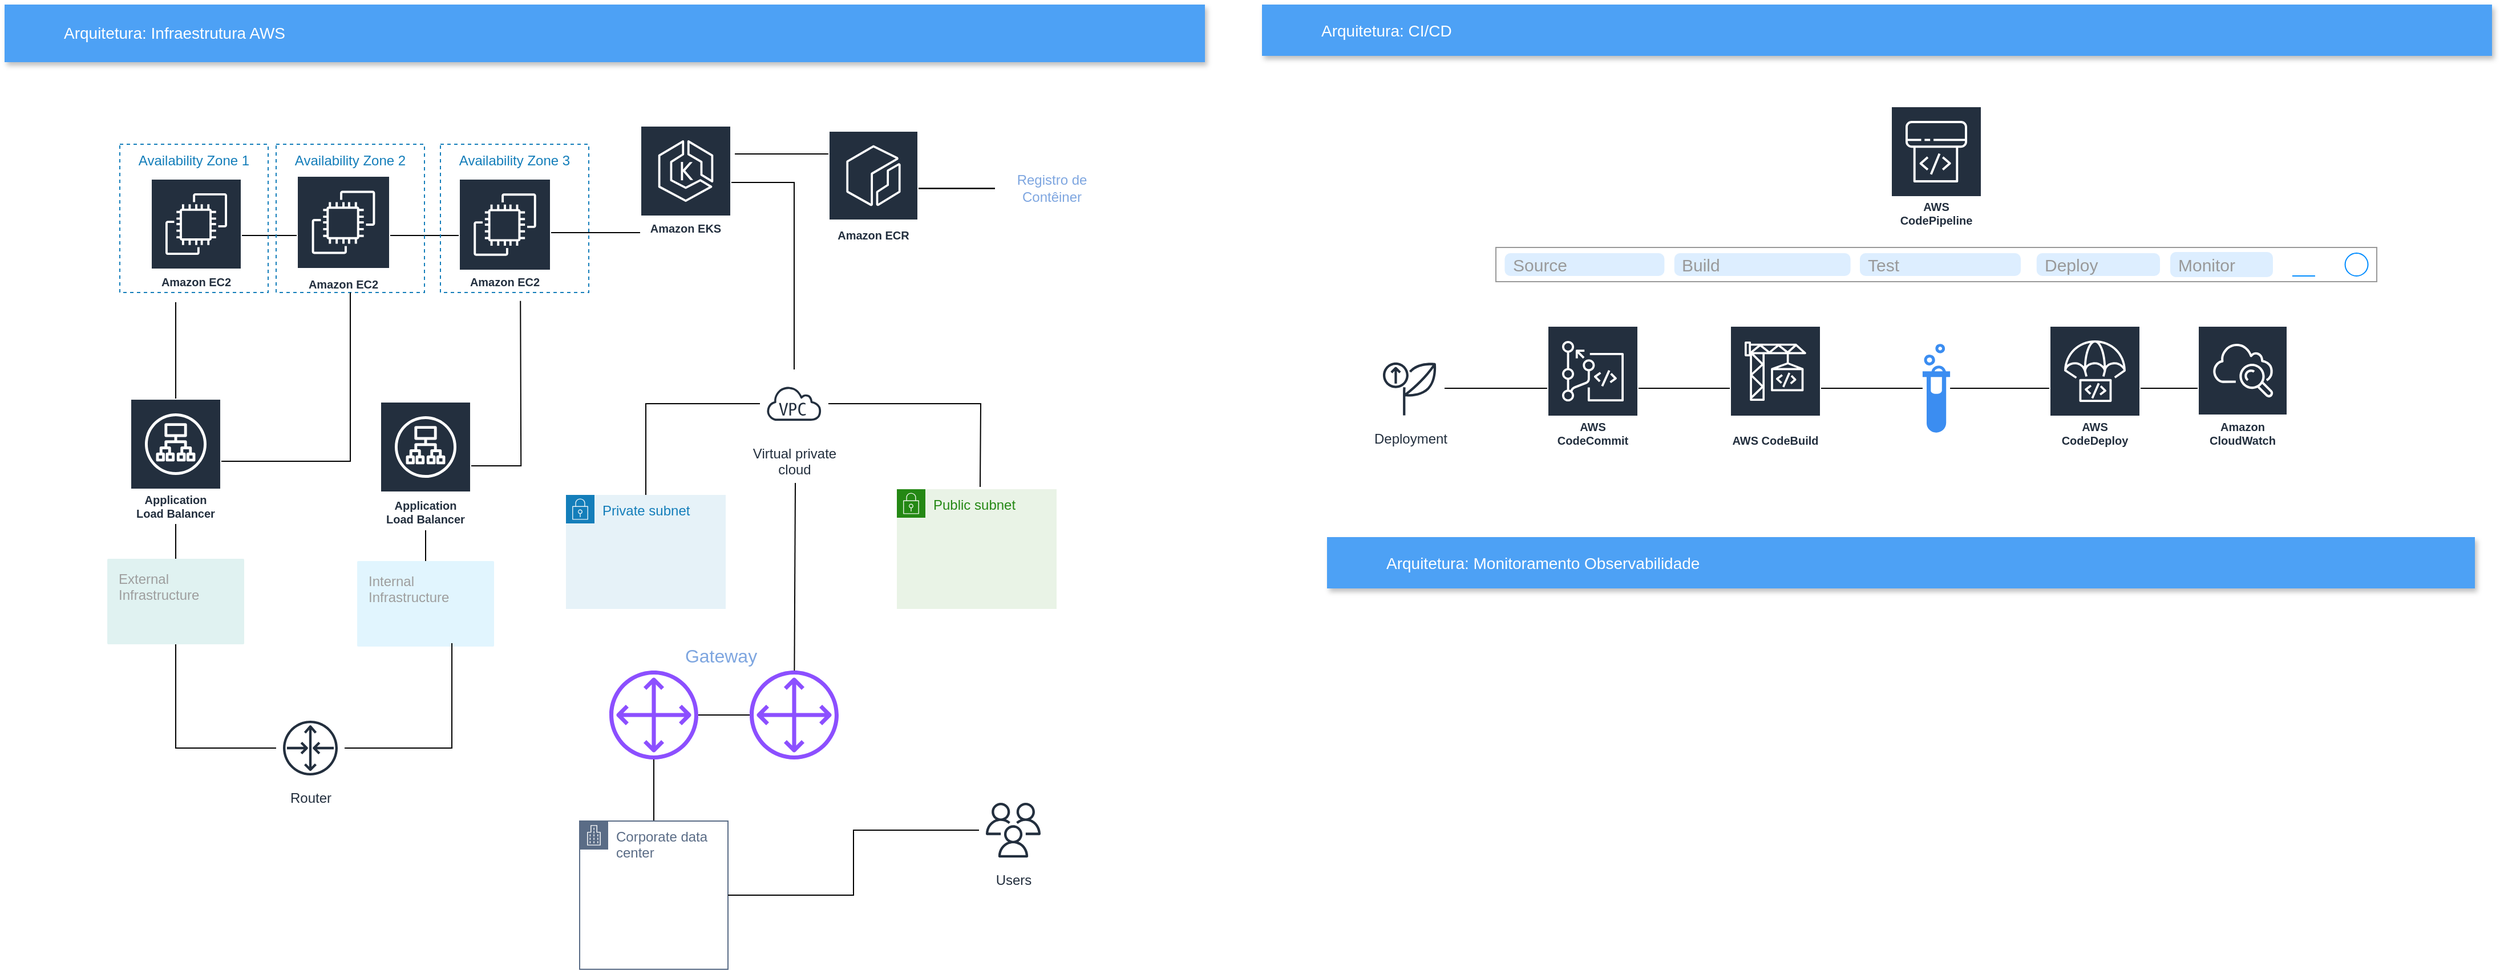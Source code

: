 <mxfile version="21.8.0" type="github">
  <diagram name="Página-1" id="-G6HyV3yGPQi0sT3C72R">
    <mxGraphModel dx="2646" dy="1498" grid="0" gridSize="10" guides="1" tooltips="1" connect="1" arrows="1" fold="1" page="0" pageScale="1" pageWidth="827" pageHeight="1169" math="0" shadow="0">
      <root>
        <mxCell id="0" />
        <mxCell id="1" parent="0" />
        <mxCell id="4Z-XGVY02SAJlw-tBftJ-7" style="edgeStyle=orthogonalEdgeStyle;rounded=0;orthogonalLoop=1;jettySize=auto;html=1;endArrow=none;endFill=0;" parent="1" source="4Z-XGVY02SAJlw-tBftJ-1" target="4Z-XGVY02SAJlw-tBftJ-3" edge="1">
          <mxGeometry relative="1" as="geometry" />
        </mxCell>
        <mxCell id="4Z-XGVY02SAJlw-tBftJ-15" value="" style="edgeStyle=orthogonalEdgeStyle;rounded=0;orthogonalLoop=1;jettySize=auto;html=1;endArrow=none;endFill=0;" parent="1" source="4Z-XGVY02SAJlw-tBftJ-1" target="4Z-XGVY02SAJlw-tBftJ-14" edge="1">
          <mxGeometry relative="1" as="geometry">
            <Array as="points">
              <mxPoint x="322" y="160" />
              <mxPoint x="322" y="160" />
            </Array>
          </mxGeometry>
        </mxCell>
        <mxCell id="4Z-XGVY02SAJlw-tBftJ-1" value="Amazon EKS" style="sketch=0;outlineConnect=0;fontColor=#232F3E;gradientColor=none;strokeColor=#ffffff;fillColor=#232F3E;dashed=0;verticalLabelPosition=middle;verticalAlign=bottom;align=center;html=1;whiteSpace=wrap;fontSize=10;fontStyle=1;spacing=3;shape=mxgraph.aws4.productIcon;prIcon=mxgraph.aws4.eks;" parent="1" vertex="1">
          <mxGeometry x="335" y="66" width="80" height="100" as="geometry" />
        </mxCell>
        <mxCell id="SAvvAA5knsFASgpTJ-KK-14" style="edgeStyle=none;curved=1;rounded=0;orthogonalLoop=1;jettySize=auto;html=1;fontSize=12;startSize=8;endSize=8;endArrow=none;endFill=0;" parent="1" edge="1">
          <mxGeometry relative="1" as="geometry">
            <mxPoint x="418" y="91" as="targetPoint" />
            <mxPoint x="508" y="91" as="sourcePoint" />
          </mxGeometry>
        </mxCell>
        <mxCell id="4Z-XGVY02SAJlw-tBftJ-2" value="Amazon ECR" style="sketch=0;outlineConnect=0;fontColor=#232F3E;gradientColor=none;strokeColor=#ffffff;fillColor=#232F3E;dashed=0;verticalLabelPosition=middle;verticalAlign=bottom;align=center;html=1;whiteSpace=wrap;fontSize=10;fontStyle=1;spacing=3;shape=mxgraph.aws4.productIcon;prIcon=mxgraph.aws4.ecr;" parent="1" vertex="1">
          <mxGeometry x="500" y="70.5" width="79" height="101.5" as="geometry" />
        </mxCell>
        <mxCell id="4Z-XGVY02SAJlw-tBftJ-9" style="edgeStyle=orthogonalEdgeStyle;rounded=0;orthogonalLoop=1;jettySize=auto;html=1;entryX=0.5;entryY=0;entryDx=0;entryDy=0;endArrow=none;endFill=0;" parent="1" source="4Z-XGVY02SAJlw-tBftJ-3" target="4Z-XGVY02SAJlw-tBftJ-5" edge="1">
          <mxGeometry relative="1" as="geometry" />
        </mxCell>
        <mxCell id="4Z-XGVY02SAJlw-tBftJ-10" style="edgeStyle=orthogonalEdgeStyle;rounded=0;orthogonalLoop=1;jettySize=auto;html=1;endArrow=none;endFill=0;" parent="1" source="4Z-XGVY02SAJlw-tBftJ-3" edge="1">
          <mxGeometry relative="1" as="geometry">
            <mxPoint x="633" y="383" as="targetPoint" />
          </mxGeometry>
        </mxCell>
        <mxCell id="4Z-XGVY02SAJlw-tBftJ-3" value="Virtual private&#xa;cloud" style="sketch=0;outlineConnect=0;fontColor=#232F3E;gradientColor=none;strokeColor=#232F3E;fillColor=#ffffff;dashed=0;verticalLabelPosition=bottom;verticalAlign=top;align=center;html=1;fontSize=12;fontStyle=0;aspect=fixed;shape=mxgraph.aws4.resourceIcon;resIcon=mxgraph.aws4.virtual_private_cloud;" parent="1" vertex="1">
          <mxGeometry x="440" y="280" width="60" height="60" as="geometry" />
        </mxCell>
        <mxCell id="4Z-XGVY02SAJlw-tBftJ-5" value="Private subnet" style="points=[[0,0],[0.25,0],[0.5,0],[0.75,0],[1,0],[1,0.25],[1,0.5],[1,0.75],[1,1],[0.75,1],[0.5,1],[0.25,1],[0,1],[0,0.75],[0,0.5],[0,0.25]];outlineConnect=0;gradientColor=none;html=1;whiteSpace=wrap;fontSize=12;fontStyle=0;container=1;pointerEvents=0;collapsible=0;recursiveResize=0;shape=mxgraph.aws4.group;grIcon=mxgraph.aws4.group_security_group;grStroke=0;strokeColor=#147EBA;fillColor=#E6F2F8;verticalAlign=top;align=left;spacingLeft=30;fontColor=#147EBA;dashed=0;" parent="1" vertex="1">
          <mxGeometry x="270" y="390" width="140" height="100" as="geometry" />
        </mxCell>
        <mxCell id="4Z-XGVY02SAJlw-tBftJ-6" value="Public subnet" style="points=[[0,0],[0.25,0],[0.5,0],[0.75,0],[1,0],[1,0.25],[1,0.5],[1,0.75],[1,1],[0.75,1],[0.5,1],[0.25,1],[0,1],[0,0.75],[0,0.5],[0,0.25]];outlineConnect=0;gradientColor=none;html=1;whiteSpace=wrap;fontSize=12;fontStyle=0;container=1;pointerEvents=0;collapsible=0;recursiveResize=0;shape=mxgraph.aws4.group;grIcon=mxgraph.aws4.group_security_group;grStroke=0;strokeColor=#248814;fillColor=#E9F3E6;verticalAlign=top;align=left;spacingLeft=30;fontColor=#248814;dashed=0;" parent="1" vertex="1">
          <mxGeometry x="560" y="385" width="140" height="105" as="geometry" />
        </mxCell>
        <mxCell id="4Z-XGVY02SAJlw-tBftJ-13" value="Amazon EC2" style="sketch=0;outlineConnect=0;fontColor=#232F3E;gradientColor=none;strokeColor=#ffffff;fillColor=#232F3E;dashed=0;verticalLabelPosition=middle;verticalAlign=bottom;align=center;html=1;whiteSpace=wrap;fontSize=10;fontStyle=1;spacing=3;shape=mxgraph.aws4.productIcon;prIcon=mxgraph.aws4.ec2;" parent="1" vertex="1">
          <mxGeometry x="34" y="110" width="82" height="105" as="geometry" />
        </mxCell>
        <mxCell id="4Z-XGVY02SAJlw-tBftJ-16" value="" style="edgeStyle=orthogonalEdgeStyle;rounded=0;orthogonalLoop=1;jettySize=auto;html=1;endArrow=none;endFill=0;" parent="1" source="4Z-XGVY02SAJlw-tBftJ-14" target="4Z-XGVY02SAJlw-tBftJ-13" edge="1">
          <mxGeometry relative="1" as="geometry" />
        </mxCell>
        <mxCell id="4Z-XGVY02SAJlw-tBftJ-14" value="Amazon EC2" style="sketch=0;outlineConnect=0;fontColor=#232F3E;gradientColor=none;strokeColor=#ffffff;fillColor=#232F3E;dashed=0;verticalLabelPosition=middle;verticalAlign=bottom;align=center;html=1;whiteSpace=wrap;fontSize=10;fontStyle=1;spacing=3;shape=mxgraph.aws4.productIcon;prIcon=mxgraph.aws4.ec2;" parent="1" vertex="1">
          <mxGeometry x="176" y="112.5" width="81" height="100" as="geometry" />
        </mxCell>
        <mxCell id="4Z-XGVY02SAJlw-tBftJ-19" value="" style="edgeStyle=orthogonalEdgeStyle;rounded=0;orthogonalLoop=1;jettySize=auto;html=1;endArrow=none;endFill=0;" parent="1" source="4Z-XGVY02SAJlw-tBftJ-18" target="4Z-XGVY02SAJlw-tBftJ-13" edge="1">
          <mxGeometry relative="1" as="geometry" />
        </mxCell>
        <mxCell id="4Z-XGVY02SAJlw-tBftJ-18" value="Amazon EC2" style="sketch=0;outlineConnect=0;fontColor=#232F3E;gradientColor=none;strokeColor=#ffffff;fillColor=#232F3E;dashed=0;verticalLabelPosition=middle;verticalAlign=bottom;align=center;html=1;whiteSpace=wrap;fontSize=10;fontStyle=1;spacing=3;shape=mxgraph.aws4.productIcon;prIcon=mxgraph.aws4.ec2;" parent="1" vertex="1">
          <mxGeometry x="-94" y="112.5" width="80" height="100" as="geometry" />
        </mxCell>
        <mxCell id="4Z-XGVY02SAJlw-tBftJ-20" value="Availability Zone 1" style="fillColor=none;strokeColor=#147EBA;dashed=1;verticalAlign=top;fontStyle=0;fontColor=#147EBA;whiteSpace=wrap;html=1;" parent="1" vertex="1">
          <mxGeometry x="-121" y="82.5" width="130" height="130" as="geometry" />
        </mxCell>
        <mxCell id="4Z-XGVY02SAJlw-tBftJ-21" value="Availability Zone 2" style="fillColor=none;strokeColor=#147EBA;dashed=1;verticalAlign=top;fontStyle=0;fontColor=#147EBA;whiteSpace=wrap;html=1;" parent="1" vertex="1">
          <mxGeometry x="16" y="82.5" width="130" height="130" as="geometry" />
        </mxCell>
        <mxCell id="4Z-XGVY02SAJlw-tBftJ-22" value="Availability Zone 3" style="fillColor=none;strokeColor=#147EBA;dashed=1;verticalAlign=top;fontStyle=0;fontColor=#147EBA;whiteSpace=wrap;html=1;" parent="1" vertex="1">
          <mxGeometry x="160" y="82.5" width="130" height="130" as="geometry" />
        </mxCell>
        <mxCell id="4Z-XGVY02SAJlw-tBftJ-23" value="&lt;font style=&quot;vertical-align: inherit;&quot;&gt;&lt;font style=&quot;vertical-align: inherit;&quot;&gt;&lt;font style=&quot;vertical-align: inherit;&quot;&gt;&lt;font style=&quot;vertical-align: inherit;&quot;&gt;Arquitetura: Infraestrutura AWS&lt;/font&gt;&lt;/font&gt;&lt;/font&gt;&lt;/font&gt;" style="fillColor=#4DA1F5;strokeColor=none;shadow=1;gradientColor=none;fontSize=14;align=left;spacingLeft=50;fontColor=#ffffff;whiteSpace=wrap;html=1;" parent="1" vertex="1">
          <mxGeometry x="-222" y="-40" width="1052" height="50.5" as="geometry" />
        </mxCell>
        <mxCell id="4Z-XGVY02SAJlw-tBftJ-27" style="edgeStyle=orthogonalEdgeStyle;rounded=0;orthogonalLoop=1;jettySize=auto;html=1;endArrow=none;endFill=0;" parent="1" source="4Z-XGVY02SAJlw-tBftJ-24" edge="1">
          <mxGeometry relative="1" as="geometry">
            <mxPoint x="230.115" y="219.903" as="targetPoint" />
          </mxGeometry>
        </mxCell>
        <mxCell id="4Z-XGVY02SAJlw-tBftJ-24" value="Application Load Balancer" style="sketch=0;outlineConnect=0;fontColor=#232F3E;gradientColor=none;strokeColor=#ffffff;fillColor=#232F3E;dashed=0;verticalLabelPosition=middle;verticalAlign=bottom;align=center;html=1;whiteSpace=wrap;fontSize=10;fontStyle=1;spacing=3;shape=mxgraph.aws4.productIcon;prIcon=mxgraph.aws4.application_load_balancer;" parent="1" vertex="1">
          <mxGeometry x="107" y="308" width="80" height="113" as="geometry" />
        </mxCell>
        <mxCell id="4Z-XGVY02SAJlw-tBftJ-30" style="edgeStyle=orthogonalEdgeStyle;rounded=0;orthogonalLoop=1;jettySize=auto;html=1;endArrow=none;endFill=0;" parent="1" source="4Z-XGVY02SAJlw-tBftJ-29" edge="1">
          <mxGeometry relative="1" as="geometry">
            <mxPoint x="-72" y="221.014" as="targetPoint" />
          </mxGeometry>
        </mxCell>
        <mxCell id="4Z-XGVY02SAJlw-tBftJ-32" value="" style="edgeStyle=orthogonalEdgeStyle;rounded=0;orthogonalLoop=1;jettySize=auto;html=1;endArrow=none;endFill=0;" parent="1" source="4Z-XGVY02SAJlw-tBftJ-29" target="4Z-XGVY02SAJlw-tBftJ-31" edge="1">
          <mxGeometry relative="1" as="geometry" />
        </mxCell>
        <mxCell id="4Z-XGVY02SAJlw-tBftJ-35" style="edgeStyle=orthogonalEdgeStyle;rounded=0;orthogonalLoop=1;jettySize=auto;html=1;endArrow=none;endFill=0;" parent="1" source="4Z-XGVY02SAJlw-tBftJ-29" target="4Z-XGVY02SAJlw-tBftJ-21" edge="1">
          <mxGeometry relative="1" as="geometry" />
        </mxCell>
        <mxCell id="4Z-XGVY02SAJlw-tBftJ-29" value="Application Load Balancer" style="sketch=0;outlineConnect=0;fontColor=#232F3E;gradientColor=none;strokeColor=#ffffff;fillColor=#232F3E;dashed=0;verticalLabelPosition=middle;verticalAlign=bottom;align=center;html=1;whiteSpace=wrap;fontSize=10;fontStyle=1;spacing=3;shape=mxgraph.aws4.productIcon;prIcon=mxgraph.aws4.application_load_balancer;" parent="1" vertex="1">
          <mxGeometry x="-112" y="305.5" width="80" height="110" as="geometry" />
        </mxCell>
        <mxCell id="4Z-XGVY02SAJlw-tBftJ-31" value="External&lt;br&gt;Infrastructure&lt;br&gt;" style="sketch=0;points=[[0,0,0],[0.25,0,0],[0.5,0,0],[0.75,0,0],[1,0,0],[1,0.25,0],[1,0.5,0],[1,0.75,0],[1,1,0],[0.75,1,0],[0.5,1,0],[0.25,1,0],[0,1,0],[0,0.75,0],[0,0.5,0],[0,0.25,0]];rounded=1;absoluteArcSize=1;arcSize=2;html=1;strokeColor=none;gradientColor=none;shadow=0;dashed=0;fontSize=12;fontColor=#9E9E9E;align=left;verticalAlign=top;spacing=10;spacingTop=-4;whiteSpace=wrap;fillColor=#E0F2F1;" parent="1" vertex="1">
          <mxGeometry x="-132" y="446" width="120" height="75" as="geometry" />
        </mxCell>
        <mxCell id="4Z-XGVY02SAJlw-tBftJ-34" value="" style="edgeStyle=orthogonalEdgeStyle;rounded=0;orthogonalLoop=1;jettySize=auto;html=1;endArrow=none;endFill=0;" parent="1" source="4Z-XGVY02SAJlw-tBftJ-33" target="4Z-XGVY02SAJlw-tBftJ-24" edge="1">
          <mxGeometry relative="1" as="geometry" />
        </mxCell>
        <mxCell id="4Z-XGVY02SAJlw-tBftJ-33" value="Internal&lt;br&gt;Infrastructure&lt;br&gt;" style="sketch=0;points=[[0,0,0],[0.25,0,0],[0.5,0,0],[0.75,0,0],[1,0,0],[1,0.25,0],[1,0.5,0],[1,0.75,0],[1,1,0],[0.75,1,0],[0.5,1,0],[0.25,1,0],[0,1,0],[0,0.75,0],[0,0.5,0],[0,0.25,0]];rounded=1;absoluteArcSize=1;arcSize=2;html=1;strokeColor=none;gradientColor=none;shadow=0;dashed=0;fontSize=12;fontColor=#9E9E9E;align=left;verticalAlign=top;spacing=10;spacingTop=-4;whiteSpace=wrap;fillColor=#E1F5FE;" parent="1" vertex="1">
          <mxGeometry x="87" y="448" width="120" height="75" as="geometry" />
        </mxCell>
        <mxCell id="4Z-XGVY02SAJlw-tBftJ-37" style="edgeStyle=orthogonalEdgeStyle;rounded=0;orthogonalLoop=1;jettySize=auto;html=1;entryX=0.5;entryY=1;entryDx=0;entryDy=0;entryPerimeter=0;endArrow=none;endFill=0;" parent="1" source="4Z-XGVY02SAJlw-tBftJ-36" target="4Z-XGVY02SAJlw-tBftJ-31" edge="1">
          <mxGeometry relative="1" as="geometry">
            <mxPoint x="-70" y="537" as="targetPoint" />
          </mxGeometry>
        </mxCell>
        <mxCell id="4Z-XGVY02SAJlw-tBftJ-38" style="edgeStyle=orthogonalEdgeStyle;rounded=0;orthogonalLoop=1;jettySize=auto;html=1;entryX=0.692;entryY=0.96;entryDx=0;entryDy=0;entryPerimeter=0;endArrow=none;endFill=0;" parent="1" source="4Z-XGVY02SAJlw-tBftJ-36" target="4Z-XGVY02SAJlw-tBftJ-33" edge="1">
          <mxGeometry relative="1" as="geometry">
            <mxPoint x="174.559" y="541.014" as="targetPoint" />
          </mxGeometry>
        </mxCell>
        <mxCell id="4Z-XGVY02SAJlw-tBftJ-36" value="Router" style="sketch=0;outlineConnect=0;fontColor=#232F3E;gradientColor=none;strokeColor=#232F3E;fillColor=#ffffff;dashed=0;verticalLabelPosition=bottom;verticalAlign=top;align=center;html=1;fontSize=12;fontStyle=0;aspect=fixed;shape=mxgraph.aws4.resourceIcon;resIcon=mxgraph.aws4.router;" parent="1" vertex="1">
          <mxGeometry x="16" y="582" width="60" height="60" as="geometry" />
        </mxCell>
        <mxCell id="4Z-XGVY02SAJlw-tBftJ-44" value="" style="edgeStyle=orthogonalEdgeStyle;rounded=0;orthogonalLoop=1;jettySize=auto;html=1;endArrow=none;endFill=0;" parent="1" source="4Z-XGVY02SAJlw-tBftJ-43" target="4Z-XGVY02SAJlw-tBftJ-2" edge="1">
          <mxGeometry relative="1" as="geometry" />
        </mxCell>
        <mxCell id="SAvvAA5knsFASgpTJ-KK-1" value="" style="edgeStyle=orthogonalEdgeStyle;rounded=0;orthogonalLoop=1;jettySize=auto;html=1;endArrow=none;endFill=0;" parent="1" source="4Z-XGVY02SAJlw-tBftJ-43" target="4Z-XGVY02SAJlw-tBftJ-2" edge="1">
          <mxGeometry relative="1" as="geometry" />
        </mxCell>
        <mxCell id="4Z-XGVY02SAJlw-tBftJ-43" value="&lt;font style=&quot;vertical-align: inherit;&quot;&gt;&lt;font style=&quot;vertical-align: inherit;&quot;&gt;Registro de Contêiner&lt;/font&gt;&lt;/font&gt;" style="text;strokeColor=none;align=center;fillColor=none;html=1;verticalAlign=middle;whiteSpace=wrap;rounded=0;fontColor=#7EA6E0;" parent="1" vertex="1">
          <mxGeometry x="646" y="105.5" width="100" height="31.5" as="geometry" />
        </mxCell>
        <mxCell id="4Z-XGVY02SAJlw-tBftJ-52" value="Deployment" style="sketch=0;outlineConnect=0;fontColor=#232F3E;gradientColor=none;strokeColor=#232F3E;fillColor=#ffffff;dashed=0;verticalLabelPosition=bottom;verticalAlign=top;align=center;html=1;fontSize=12;fontStyle=0;aspect=fixed;shape=mxgraph.aws4.resourceIcon;resIcon=mxgraph.aws4.deployment;" parent="1" vertex="1">
          <mxGeometry x="980" y="266.5" width="60" height="60" as="geometry" />
        </mxCell>
        <mxCell id="S8ENBU1rol1KeGLAK0Yr-12" value="" style="edgeStyle=none;curved=1;rounded=0;orthogonalLoop=1;jettySize=auto;html=1;fontSize=12;startSize=8;endSize=8;endArrow=none;endFill=0;" parent="1" source="4Z-XGVY02SAJlw-tBftJ-57" target="S8ENBU1rol1KeGLAK0Yr-6" edge="1">
          <mxGeometry relative="1" as="geometry" />
        </mxCell>
        <mxCell id="4Z-XGVY02SAJlw-tBftJ-57" value="AWS CodeBuild" style="sketch=0;outlineConnect=0;fontColor=#232F3E;gradientColor=none;strokeColor=#ffffff;fillColor=#232F3E;dashed=0;verticalLabelPosition=middle;verticalAlign=bottom;align=center;html=1;whiteSpace=wrap;fontSize=10;fontStyle=1;spacing=3;shape=mxgraph.aws4.productIcon;prIcon=mxgraph.aws4.codebuild;" parent="1" vertex="1">
          <mxGeometry x="1290" y="241.5" width="80" height="110" as="geometry" />
        </mxCell>
        <mxCell id="S8ENBU1rol1KeGLAK0Yr-13" value="" style="edgeStyle=none;curved=1;rounded=0;orthogonalLoop=1;jettySize=auto;html=1;fontSize=12;startSize=8;endSize=8;endArrow=none;endFill=0;" parent="1" source="4Z-XGVY02SAJlw-tBftJ-58" target="S8ENBU1rol1KeGLAK0Yr-6" edge="1">
          <mxGeometry relative="1" as="geometry" />
        </mxCell>
        <mxCell id="4Z-XGVY02SAJlw-tBftJ-58" value="AWS CodeDeploy" style="sketch=0;outlineConnect=0;fontColor=#232F3E;gradientColor=none;strokeColor=#ffffff;fillColor=#232F3E;dashed=0;verticalLabelPosition=middle;verticalAlign=bottom;align=center;html=1;whiteSpace=wrap;fontSize=10;fontStyle=1;spacing=3;shape=mxgraph.aws4.productIcon;prIcon=mxgraph.aws4.codedeploy;" parent="1" vertex="1">
          <mxGeometry x="1570" y="241.5" width="80" height="110" as="geometry" />
        </mxCell>
        <mxCell id="S8ENBU1rol1KeGLAK0Yr-7" style="edgeStyle=none;curved=1;rounded=0;orthogonalLoop=1;jettySize=auto;html=1;fontSize=12;startSize=8;endSize=8;endArrow=none;endFill=0;" parent="1" source="4Z-XGVY02SAJlw-tBftJ-62" target="4Z-XGVY02SAJlw-tBftJ-52" edge="1">
          <mxGeometry relative="1" as="geometry">
            <mxPoint x="1080" y="296.5" as="targetPoint" />
          </mxGeometry>
        </mxCell>
        <mxCell id="S8ENBU1rol1KeGLAK0Yr-8" style="edgeStyle=none;curved=1;rounded=0;orthogonalLoop=1;jettySize=auto;html=1;fontSize=12;startSize=8;endSize=8;endArrow=none;endFill=0;" parent="1" source="4Z-XGVY02SAJlw-tBftJ-62" target="4Z-XGVY02SAJlw-tBftJ-57" edge="1">
          <mxGeometry relative="1" as="geometry" />
        </mxCell>
        <mxCell id="4Z-XGVY02SAJlw-tBftJ-62" value="AWS CodeCommit" style="sketch=0;outlineConnect=0;fontColor=#232F3E;gradientColor=none;strokeColor=#ffffff;fillColor=#232F3E;dashed=0;verticalLabelPosition=middle;verticalAlign=bottom;align=center;html=1;whiteSpace=wrap;fontSize=10;fontStyle=1;spacing=3;shape=mxgraph.aws4.productIcon;prIcon=mxgraph.aws4.codecommit;" parent="1" vertex="1">
          <mxGeometry x="1130" y="241.5" width="80" height="110" as="geometry" />
        </mxCell>
        <mxCell id="4Z-XGVY02SAJlw-tBftJ-65" value="" style="strokeWidth=1;shadow=0;dashed=0;align=center;html=1;shape=mxgraph.mockup.misc.rrect;rSize=0;strokeColor=#999999;fillColor=#ffffff;fontColor=#000000;" parent="1" vertex="1">
          <mxGeometry x="1085" y="173" width="772" height="30" as="geometry" />
        </mxCell>
        <mxCell id="4Z-XGVY02SAJlw-tBftJ-66" value="Source" style="strokeWidth=1;shadow=0;dashed=0;align=center;html=1;shape=mxgraph.mockup.misc.rrect;rSize=5;strokeColor=none;fontSize=15;fontColor=#999999;fillColor=#ddeeff;align=left;spacingLeft=5;whiteSpace=wrap;" parent="4Z-XGVY02SAJlw-tBftJ-65" vertex="1">
          <mxGeometry x="7.72" y="5" width="139.978" height="20" as="geometry" />
        </mxCell>
        <mxCell id="4Z-XGVY02SAJlw-tBftJ-67" value="Build" style="strokeWidth=1;shadow=0;dashed=0;align=center;html=1;shape=mxgraph.mockup.misc.rrect;rSize=5;strokeColor=none;fontSize=15;fontColor=#999999;fillColor=#ddeeff;align=left;spacingLeft=5;whiteSpace=wrap;" parent="4Z-XGVY02SAJlw-tBftJ-65" vertex="1">
          <mxGeometry x="156.386" y="5" width="154.4" height="20" as="geometry" />
        </mxCell>
        <mxCell id="4Z-XGVY02SAJlw-tBftJ-68" value="Test" style="strokeWidth=1;shadow=0;dashed=0;align=center;html=1;shape=mxgraph.mockup.misc.rrect;rSize=5;strokeColor=none;fontSize=15;fontColor=#999999;fillColor=#ddeeff;align=left;spacingLeft=5;whiteSpace=wrap;" parent="4Z-XGVY02SAJlw-tBftJ-65" vertex="1">
          <mxGeometry x="318.98" y="5" width="141.02" height="20" as="geometry" />
        </mxCell>
        <mxCell id="4Z-XGVY02SAJlw-tBftJ-69" value="" style="strokeWidth=1;shadow=0;dashed=0;align=center;html=1;shape=mxgraph.mockup.misc.anchor;" parent="4Z-XGVY02SAJlw-tBftJ-65" vertex="1">
          <mxGeometry x="764.28" y="15" as="geometry" />
        </mxCell>
        <mxCell id="4Z-XGVY02SAJlw-tBftJ-70" value="" style="shape=ellipse;fillColor=none;strokeColor=#008cff;resizable=0;html=1;fontColor=#97D077;" parent="4Z-XGVY02SAJlw-tBftJ-69" vertex="1">
          <mxGeometry x="-20" y="-10" width="20" height="20" as="geometry" />
        </mxCell>
        <mxCell id="4Z-XGVY02SAJlw-tBftJ-71" value="" style="strokeWidth=1;shadow=0;dashed=0;align=center;html=1;shape=mxgraph.mockup.misc.anchor;" parent="4Z-XGVY02SAJlw-tBftJ-65" vertex="1">
          <mxGeometry x="717.96" y="15" as="geometry" />
        </mxCell>
        <mxCell id="4Z-XGVY02SAJlw-tBftJ-72" value="" style="shape=line;strokeColor=#008cff;resizable=0;" parent="4Z-XGVY02SAJlw-tBftJ-71" vertex="1">
          <mxGeometry x="-20" y="5" width="20" height="10" as="geometry" />
        </mxCell>
        <mxCell id="4Z-XGVY02SAJlw-tBftJ-74" value="Deploy" style="strokeWidth=1;shadow=0;dashed=0;align=center;html=1;shape=mxgraph.mockup.misc.rrect;rSize=5;strokeColor=none;fontSize=15;fontColor=#999999;fillColor=#ddeeff;align=left;spacingLeft=5;whiteSpace=wrap;" parent="4Z-XGVY02SAJlw-tBftJ-65" vertex="1">
          <mxGeometry x="473.88" y="5" width="108.12" height="20" as="geometry" />
        </mxCell>
        <mxCell id="4Z-XGVY02SAJlw-tBftJ-84" value="Monitor" style="strokeWidth=1;shadow=0;dashed=0;align=center;html=1;shape=mxgraph.mockup.misc.rrect;rSize=5;strokeColor=none;fontSize=15;fontColor=#999999;fillColor=#ddeeff;align=left;spacingLeft=5;whiteSpace=wrap;" parent="4Z-XGVY02SAJlw-tBftJ-65" vertex="1">
          <mxGeometry x="591" y="4" width="90" height="22" as="geometry" />
        </mxCell>
        <mxCell id="4Z-XGVY02SAJlw-tBftJ-89" value="AWS CodePipeline" style="sketch=0;outlineConnect=0;fontColor=#232F3E;gradientColor=none;strokeColor=#ffffff;fillColor=#232F3E;dashed=0;verticalLabelPosition=middle;verticalAlign=bottom;align=center;html=1;whiteSpace=wrap;fontSize=10;fontStyle=1;spacing=3;shape=mxgraph.aws4.productIcon;prIcon=mxgraph.aws4.codepipeline;" parent="1" vertex="1">
          <mxGeometry x="1431" y="49" width="80" height="110" as="geometry" />
        </mxCell>
        <mxCell id="S8ENBU1rol1KeGLAK0Yr-14" value="" style="edgeStyle=none;curved=1;rounded=0;orthogonalLoop=1;jettySize=auto;html=1;fontSize=12;startSize=8;endSize=8;endArrow=none;endFill=0;" parent="1" source="4Z-XGVY02SAJlw-tBftJ-90" target="4Z-XGVY02SAJlw-tBftJ-58" edge="1">
          <mxGeometry relative="1" as="geometry" />
        </mxCell>
        <mxCell id="4Z-XGVY02SAJlw-tBftJ-90" value="Amazon CloudWatch" style="sketch=0;outlineConnect=0;fontColor=#232F3E;gradientColor=none;strokeColor=#ffffff;fillColor=#232F3E;dashed=0;verticalLabelPosition=middle;verticalAlign=bottom;align=center;html=1;whiteSpace=wrap;fontSize=10;fontStyle=1;spacing=3;shape=mxgraph.aws4.productIcon;prIcon=mxgraph.aws4.cloudwatch;" parent="1" vertex="1">
          <mxGeometry x="1700" y="241.5" width="79" height="110" as="geometry" />
        </mxCell>
        <mxCell id="kv06i-l2Yd3yj6pkYz6O-7" value="" style="edgeStyle=none;curved=1;rounded=0;orthogonalLoop=1;jettySize=auto;html=1;fontSize=12;startSize=8;endSize=8;endArrow=none;endFill=0;" edge="1" parent="1" source="4Z-XGVY02SAJlw-tBftJ-92" target="kv06i-l2Yd3yj6pkYz6O-3">
          <mxGeometry relative="1" as="geometry" />
        </mxCell>
        <mxCell id="4Z-XGVY02SAJlw-tBftJ-92" value="Corporate data center" style="points=[[0,0],[0.25,0],[0.5,0],[0.75,0],[1,0],[1,0.25],[1,0.5],[1,0.75],[1,1],[0.75,1],[0.5,1],[0.25,1],[0,1],[0,0.75],[0,0.5],[0,0.25]];outlineConnect=0;gradientColor=none;html=1;whiteSpace=wrap;fontSize=12;fontStyle=0;container=1;pointerEvents=0;collapsible=0;recursiveResize=0;shape=mxgraph.aws4.group;grIcon=mxgraph.aws4.group_corporate_data_center;strokeColor=#5A6C86;fillColor=none;verticalAlign=top;align=left;spacingLeft=30;fontColor=#5A6C86;dashed=0;" parent="1" vertex="1">
          <mxGeometry x="282" y="676" width="130" height="130" as="geometry" />
        </mxCell>
        <mxCell id="4Z-XGVY02SAJlw-tBftJ-94" style="edgeStyle=orthogonalEdgeStyle;rounded=0;orthogonalLoop=1;jettySize=auto;html=1;endArrow=none;endFill=0;" parent="1" source="4Z-XGVY02SAJlw-tBftJ-93" target="4Z-XGVY02SAJlw-tBftJ-92" edge="1">
          <mxGeometry relative="1" as="geometry" />
        </mxCell>
        <mxCell id="4Z-XGVY02SAJlw-tBftJ-93" value="Users" style="sketch=0;outlineConnect=0;fontColor=#232F3E;gradientColor=none;strokeColor=#232F3E;fillColor=#ffffff;dashed=0;verticalLabelPosition=bottom;verticalAlign=top;align=center;html=1;fontSize=12;fontStyle=0;aspect=fixed;shape=mxgraph.aws4.resourceIcon;resIcon=mxgraph.aws4.users;" parent="1" vertex="1">
          <mxGeometry x="632" y="654" width="60" height="60" as="geometry" />
        </mxCell>
        <mxCell id="SAvvAA5knsFASgpTJ-KK-2" value="&lt;font style=&quot;vertical-align: inherit;&quot;&gt;&lt;font style=&quot;vertical-align: inherit;&quot;&gt;&lt;font style=&quot;vertical-align: inherit;&quot;&gt;&lt;font style=&quot;vertical-align: inherit;&quot;&gt;&lt;font style=&quot;vertical-align: inherit;&quot;&gt;&lt;font style=&quot;vertical-align: inherit;&quot;&gt;Arquitetura: CI/CD&lt;/font&gt;&lt;/font&gt;&lt;/font&gt;&lt;/font&gt;&lt;/font&gt;&lt;/font&gt;" style="fillColor=#4DA1F5;strokeColor=none;shadow=1;gradientColor=none;fontSize=14;align=left;spacingLeft=50;fontColor=#ffffff;whiteSpace=wrap;html=1;" parent="1" vertex="1">
          <mxGeometry x="880" y="-40" width="1078" height="45" as="geometry" />
        </mxCell>
        <mxCell id="SAvvAA5knsFASgpTJ-KK-3" value="&lt;font style=&quot;vertical-align: inherit;&quot;&gt;&lt;font style=&quot;vertical-align: inherit;&quot;&gt;Arquitetura: Monitoramento Observabilidade&lt;/font&gt;&lt;/font&gt;" style="fillColor=#4DA1F5;strokeColor=none;shadow=1;gradientColor=none;fontSize=14;align=left;spacingLeft=50;fontColor=#ffffff;whiteSpace=wrap;html=1;" parent="1" vertex="1">
          <mxGeometry x="937" y="427" width="1006" height="45" as="geometry" />
        </mxCell>
        <mxCell id="S8ENBU1rol1KeGLAK0Yr-6" value="" style="sketch=0;html=1;aspect=fixed;strokeColor=none;shadow=0;fillColor=#3B8DF1;verticalAlign=top;labelPosition=center;verticalLabelPosition=bottom;shape=mxgraph.gcp2.biomedical_test_tube;fontSize=16;" parent="1" vertex="1">
          <mxGeometry x="1458.95" y="257.63" width="24.1" height="77.74" as="geometry" />
        </mxCell>
        <mxCell id="kv06i-l2Yd3yj6pkYz6O-5" style="edgeStyle=none;curved=1;rounded=0;orthogonalLoop=1;jettySize=auto;html=1;fontSize=12;startSize=8;endSize=8;endArrow=none;endFill=0;" edge="1" parent="1" source="kv06i-l2Yd3yj6pkYz6O-3" target="kv06i-l2Yd3yj6pkYz6O-4">
          <mxGeometry relative="1" as="geometry" />
        </mxCell>
        <mxCell id="kv06i-l2Yd3yj6pkYz6O-3" value="" style="sketch=0;outlineConnect=0;fontColor=#232F3E;gradientColor=none;fillColor=#8C4FFF;strokeColor=none;dashed=0;verticalLabelPosition=bottom;verticalAlign=top;align=center;html=1;fontSize=12;fontStyle=0;aspect=fixed;pointerEvents=1;shape=mxgraph.aws4.customer_gateway;" vertex="1" parent="1">
          <mxGeometry x="308" y="544" width="78" height="78" as="geometry" />
        </mxCell>
        <mxCell id="kv06i-l2Yd3yj6pkYz6O-6" style="edgeStyle=none;curved=1;rounded=0;orthogonalLoop=1;jettySize=auto;html=1;fontSize=12;startSize=8;endSize=8;endArrow=none;endFill=0;" edge="1" parent="1" source="kv06i-l2Yd3yj6pkYz6O-4">
          <mxGeometry relative="1" as="geometry">
            <mxPoint x="471.008" y="379.516" as="targetPoint" />
          </mxGeometry>
        </mxCell>
        <mxCell id="kv06i-l2Yd3yj6pkYz6O-4" value="" style="sketch=0;outlineConnect=0;fontColor=#232F3E;gradientColor=none;fillColor=#8C4FFF;strokeColor=none;dashed=0;verticalLabelPosition=bottom;verticalAlign=top;align=center;html=1;fontSize=12;fontStyle=0;aspect=fixed;pointerEvents=1;shape=mxgraph.aws4.customer_gateway;" vertex="1" parent="1">
          <mxGeometry x="431" y="544" width="78" height="78" as="geometry" />
        </mxCell>
        <mxCell id="kv06i-l2Yd3yj6pkYz6O-8" value="Gateway" style="text;strokeColor=none;fillColor=none;align=center;verticalAlign=middle;whiteSpace=wrap;rounded=0;fontSize=16;fontColor=#7EA6E0;" vertex="1" parent="1">
          <mxGeometry x="376" y="514" width="60" height="33" as="geometry" />
        </mxCell>
      </root>
    </mxGraphModel>
  </diagram>
</mxfile>
